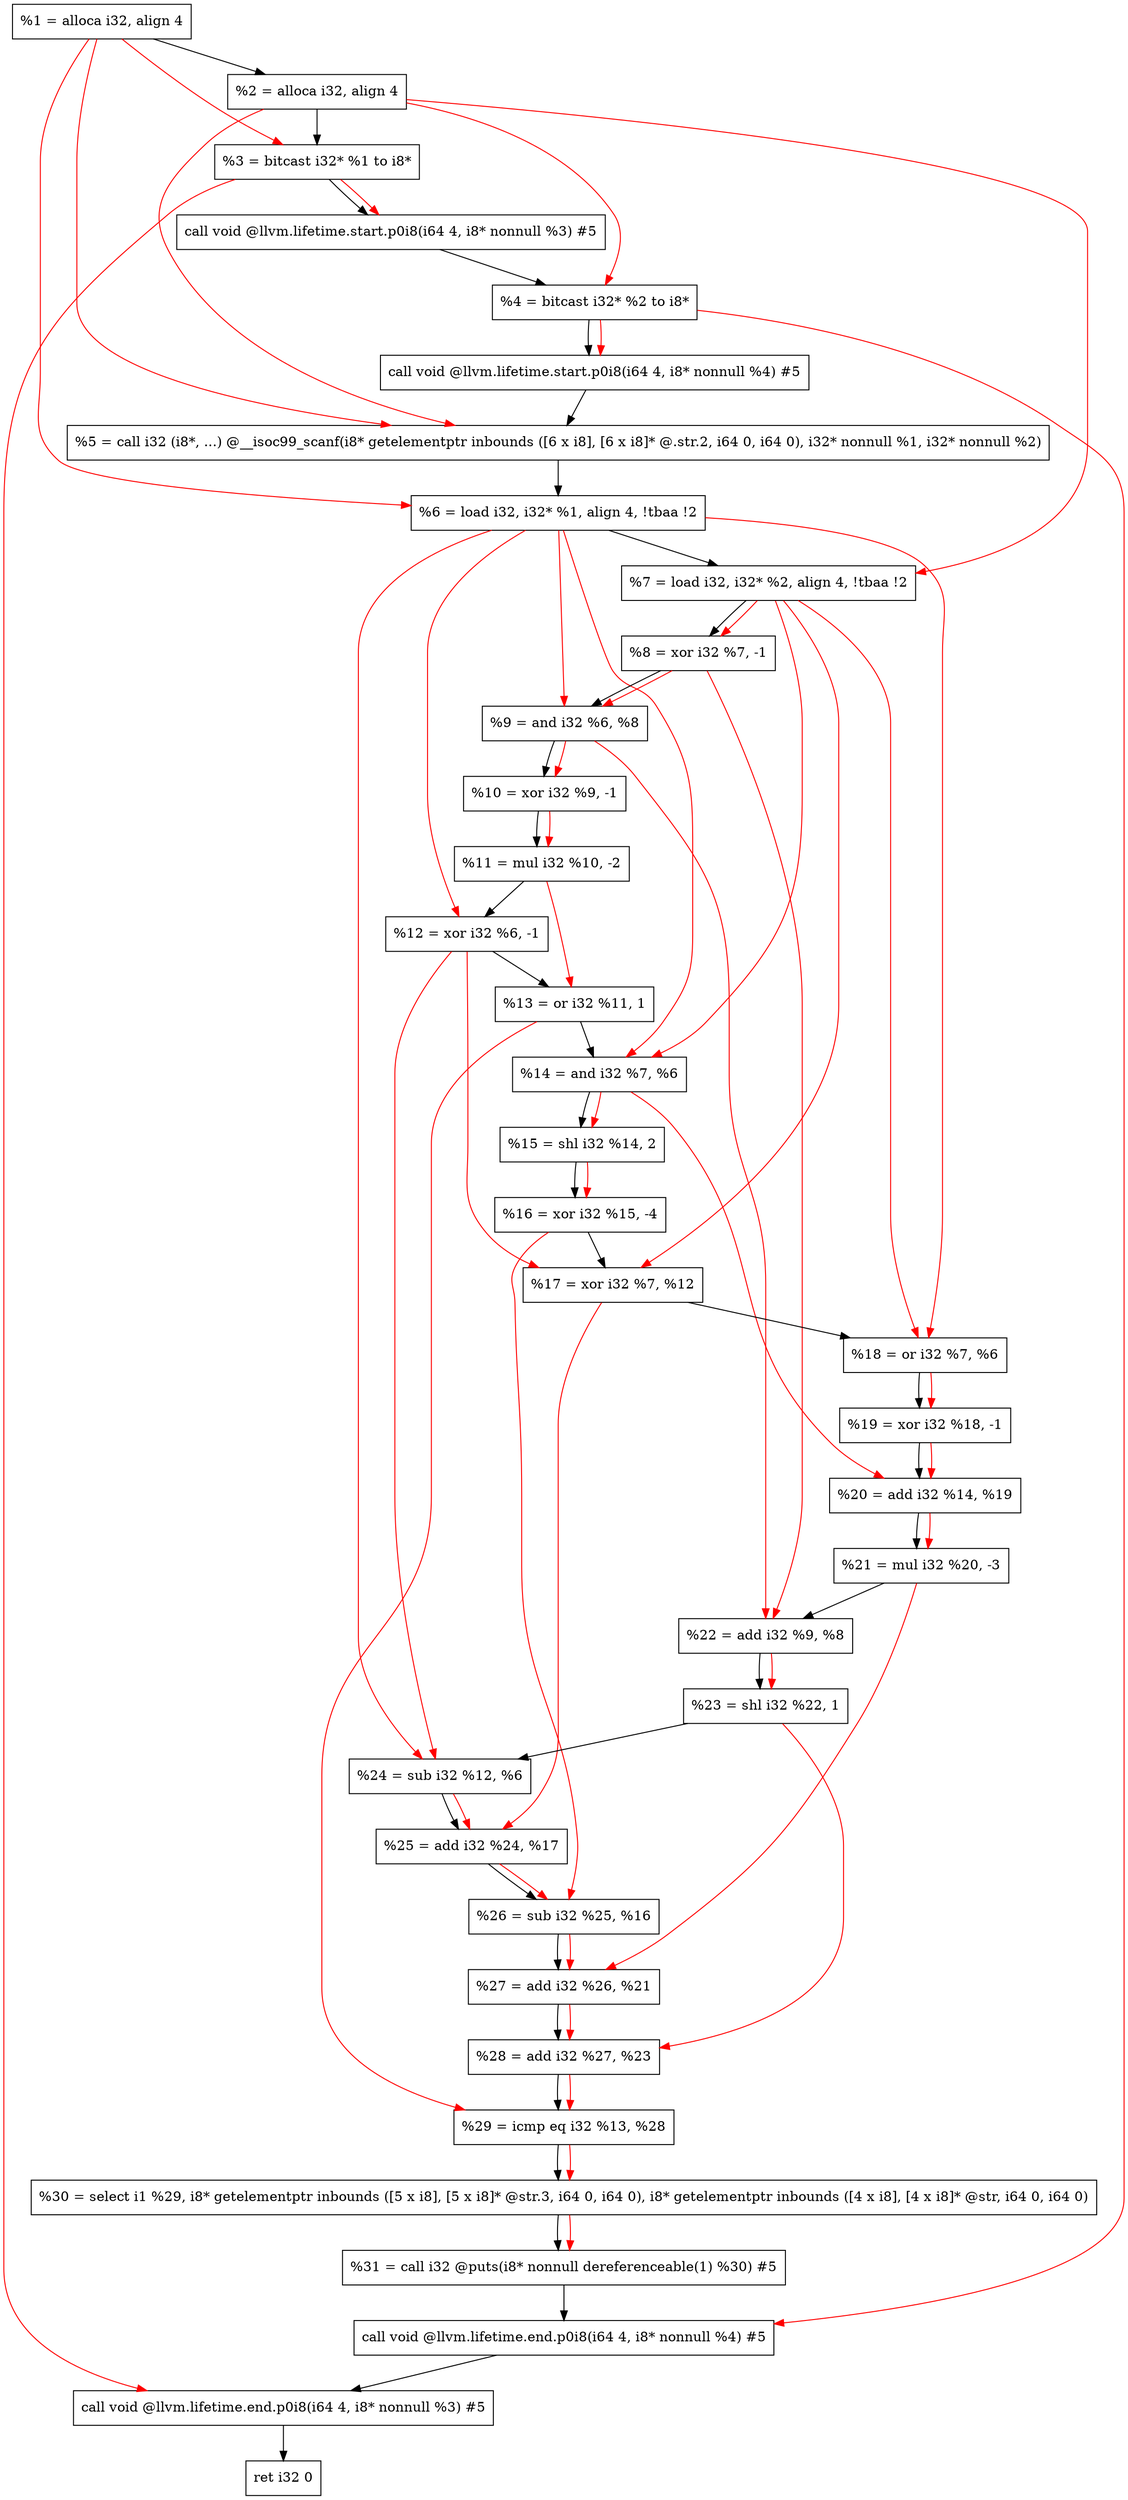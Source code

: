 digraph "DFG for'main' function" {
	Node0x23d6c18[shape=record, label="  %1 = alloca i32, align 4"];
	Node0x23d6c98[shape=record, label="  %2 = alloca i32, align 4"];
	Node0x23d6d28[shape=record, label="  %3 = bitcast i32* %1 to i8*"];
	Node0x23d7188[shape=record, label="  call void @llvm.lifetime.start.p0i8(i64 4, i8* nonnull %3) #5"];
	Node0x23d7268[shape=record, label="  %4 = bitcast i32* %2 to i8*"];
	Node0x23d7388[shape=record, label="  call void @llvm.lifetime.start.p0i8(i64 4, i8* nonnull %4) #5"];
	Node0x23d75c0[shape=record, label="  %5 = call i32 (i8*, ...) @__isoc99_scanf(i8* getelementptr inbounds ([6 x i8], [6 x i8]* @.str.2, i64 0, i64 0), i32* nonnull %1, i32* nonnull %2)"];
	Node0x23d7678[shape=record, label="  %6 = load i32, i32* %1, align 4, !tbaa !2"];
	Node0x23d85e8[shape=record, label="  %7 = load i32, i32* %2, align 4, !tbaa !2"];
	Node0x23d8c70[shape=record, label="  %8 = xor i32 %7, -1"];
	Node0x23d8ce0[shape=record, label="  %9 = and i32 %6, %8"];
	Node0x23d8d50[shape=record, label="  %10 = xor i32 %9, -1"];
	Node0x23d8dc0[shape=record, label="  %11 = mul i32 %10, -2"];
	Node0x23d8e30[shape=record, label="  %12 = xor i32 %6, -1"];
	Node0x23d8ea0[shape=record, label="  %13 = or i32 %11, 1"];
	Node0x23d8f10[shape=record, label="  %14 = and i32 %7, %6"];
	Node0x23d8f80[shape=record, label="  %15 = shl i32 %14, 2"];
	Node0x23d8ff0[shape=record, label="  %16 = xor i32 %15, -4"];
	Node0x23d9060[shape=record, label="  %17 = xor i32 %7, %12"];
	Node0x23d90d0[shape=record, label="  %18 = or i32 %7, %6"];
	Node0x23d9140[shape=record, label="  %19 = xor i32 %18, -1"];
	Node0x23d91b0[shape=record, label="  %20 = add i32 %14, %19"];
	Node0x23d9220[shape=record, label="  %21 = mul i32 %20, -3"];
	Node0x23d9290[shape=record, label="  %22 = add i32 %9, %8"];
	Node0x23d9300[shape=record, label="  %23 = shl i32 %22, 1"];
	Node0x23d9370[shape=record, label="  %24 = sub i32 %12, %6"];
	Node0x23d93e0[shape=record, label="  %25 = add i32 %24, %17"];
	Node0x23d9450[shape=record, label="  %26 = sub i32 %25, %16"];
	Node0x23d94c0[shape=record, label="  %27 = add i32 %26, %21"];
	Node0x23d9530[shape=record, label="  %28 = add i32 %27, %23"];
	Node0x23d95a0[shape=record, label="  %29 = icmp eq i32 %13, %28"];
	Node0x23779d8[shape=record, label="  %30 = select i1 %29, i8* getelementptr inbounds ([5 x i8], [5 x i8]* @str.3, i64 0, i64 0), i8* getelementptr inbounds ([4 x i8], [4 x i8]* @str, i64 0, i64 0)"];
	Node0x23d9630[shape=record, label="  %31 = call i32 @puts(i8* nonnull dereferenceable(1) %30) #5"];
	Node0x23d9888[shape=record, label="  call void @llvm.lifetime.end.p0i8(i64 4, i8* nonnull %4) #5"];
	Node0x23d99e8[shape=record, label="  call void @llvm.lifetime.end.p0i8(i64 4, i8* nonnull %3) #5"];
	Node0x23d9aa8[shape=record, label="  ret i32 0"];
	Node0x23d6c18 -> Node0x23d6c98;
	Node0x23d6c98 -> Node0x23d6d28;
	Node0x23d6d28 -> Node0x23d7188;
	Node0x23d7188 -> Node0x23d7268;
	Node0x23d7268 -> Node0x23d7388;
	Node0x23d7388 -> Node0x23d75c0;
	Node0x23d75c0 -> Node0x23d7678;
	Node0x23d7678 -> Node0x23d85e8;
	Node0x23d85e8 -> Node0x23d8c70;
	Node0x23d8c70 -> Node0x23d8ce0;
	Node0x23d8ce0 -> Node0x23d8d50;
	Node0x23d8d50 -> Node0x23d8dc0;
	Node0x23d8dc0 -> Node0x23d8e30;
	Node0x23d8e30 -> Node0x23d8ea0;
	Node0x23d8ea0 -> Node0x23d8f10;
	Node0x23d8f10 -> Node0x23d8f80;
	Node0x23d8f80 -> Node0x23d8ff0;
	Node0x23d8ff0 -> Node0x23d9060;
	Node0x23d9060 -> Node0x23d90d0;
	Node0x23d90d0 -> Node0x23d9140;
	Node0x23d9140 -> Node0x23d91b0;
	Node0x23d91b0 -> Node0x23d9220;
	Node0x23d9220 -> Node0x23d9290;
	Node0x23d9290 -> Node0x23d9300;
	Node0x23d9300 -> Node0x23d9370;
	Node0x23d9370 -> Node0x23d93e0;
	Node0x23d93e0 -> Node0x23d9450;
	Node0x23d9450 -> Node0x23d94c0;
	Node0x23d94c0 -> Node0x23d9530;
	Node0x23d9530 -> Node0x23d95a0;
	Node0x23d95a0 -> Node0x23779d8;
	Node0x23779d8 -> Node0x23d9630;
	Node0x23d9630 -> Node0x23d9888;
	Node0x23d9888 -> Node0x23d99e8;
	Node0x23d99e8 -> Node0x23d9aa8;
edge [color=red]
	Node0x23d6c18 -> Node0x23d6d28;
	Node0x23d6d28 -> Node0x23d7188;
	Node0x23d6c98 -> Node0x23d7268;
	Node0x23d7268 -> Node0x23d7388;
	Node0x23d6c18 -> Node0x23d75c0;
	Node0x23d6c98 -> Node0x23d75c0;
	Node0x23d6c18 -> Node0x23d7678;
	Node0x23d6c98 -> Node0x23d85e8;
	Node0x23d85e8 -> Node0x23d8c70;
	Node0x23d7678 -> Node0x23d8ce0;
	Node0x23d8c70 -> Node0x23d8ce0;
	Node0x23d8ce0 -> Node0x23d8d50;
	Node0x23d8d50 -> Node0x23d8dc0;
	Node0x23d7678 -> Node0x23d8e30;
	Node0x23d8dc0 -> Node0x23d8ea0;
	Node0x23d85e8 -> Node0x23d8f10;
	Node0x23d7678 -> Node0x23d8f10;
	Node0x23d8f10 -> Node0x23d8f80;
	Node0x23d8f80 -> Node0x23d8ff0;
	Node0x23d85e8 -> Node0x23d9060;
	Node0x23d8e30 -> Node0x23d9060;
	Node0x23d85e8 -> Node0x23d90d0;
	Node0x23d7678 -> Node0x23d90d0;
	Node0x23d90d0 -> Node0x23d9140;
	Node0x23d8f10 -> Node0x23d91b0;
	Node0x23d9140 -> Node0x23d91b0;
	Node0x23d91b0 -> Node0x23d9220;
	Node0x23d8ce0 -> Node0x23d9290;
	Node0x23d8c70 -> Node0x23d9290;
	Node0x23d9290 -> Node0x23d9300;
	Node0x23d8e30 -> Node0x23d9370;
	Node0x23d7678 -> Node0x23d9370;
	Node0x23d9370 -> Node0x23d93e0;
	Node0x23d9060 -> Node0x23d93e0;
	Node0x23d93e0 -> Node0x23d9450;
	Node0x23d8ff0 -> Node0x23d9450;
	Node0x23d9450 -> Node0x23d94c0;
	Node0x23d9220 -> Node0x23d94c0;
	Node0x23d94c0 -> Node0x23d9530;
	Node0x23d9300 -> Node0x23d9530;
	Node0x23d8ea0 -> Node0x23d95a0;
	Node0x23d9530 -> Node0x23d95a0;
	Node0x23d95a0 -> Node0x23779d8;
	Node0x23779d8 -> Node0x23d9630;
	Node0x23d7268 -> Node0x23d9888;
	Node0x23d6d28 -> Node0x23d99e8;
}
